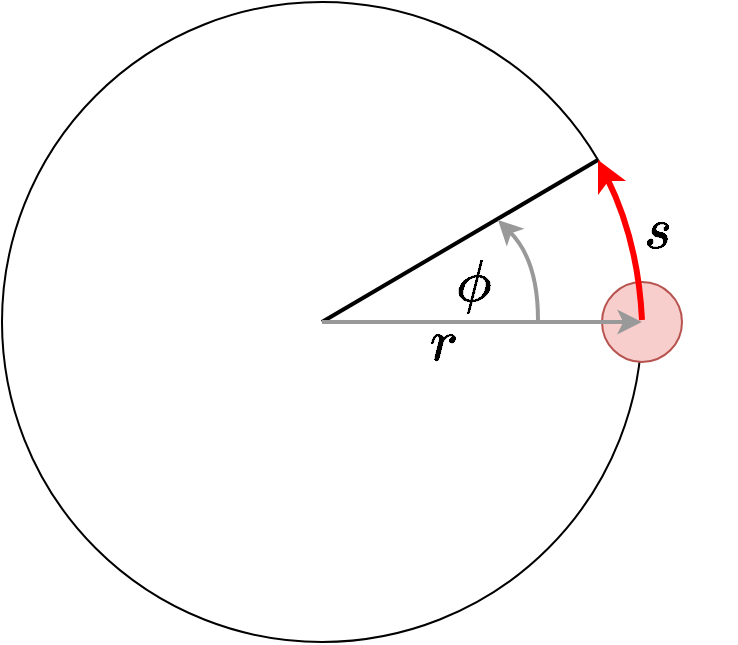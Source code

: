<mxfile version="17.2.4" type="device"><diagram id="vl4hmPA_81huadn6Fdek" name="Seite-1"><mxGraphModel dx="1018" dy="679" grid="1" gridSize="10" guides="1" tooltips="1" connect="1" arrows="1" fold="1" page="1" pageScale="1" pageWidth="827" pageHeight="1169" math="1" shadow="0"><root><mxCell id="0"/><mxCell id="1" parent="0"/><mxCell id="uFoPHNvz0BiyhUC6o0-7-1" value="" style="ellipse;whiteSpace=wrap;html=1;aspect=fixed;fillColor=none;" vertex="1" parent="1"><mxGeometry x="240" y="200" width="320" height="320" as="geometry"/></mxCell><mxCell id="uFoPHNvz0BiyhUC6o0-7-2" value="" style="ellipse;whiteSpace=wrap;html=1;aspect=fixed;fillColor=#f8cecc;strokeColor=#b85450;" vertex="1" parent="1"><mxGeometry x="540" y="340" width="40" height="40" as="geometry"/></mxCell><mxCell id="uFoPHNvz0BiyhUC6o0-7-3" value="" style="endArrow=none;html=1;rounded=0;strokeWidth=2;" edge="1" parent="1" target="uFoPHNvz0BiyhUC6o0-7-2"><mxGeometry width="50" height="50" relative="1" as="geometry"><mxPoint x="400" y="360" as="sourcePoint"/><mxPoint x="440" y="320" as="targetPoint"/></mxGeometry></mxCell><mxCell id="uFoPHNvz0BiyhUC6o0-7-7" value="&lt;font style=&quot;font-size: 25px&quot;&gt;$$r$$&lt;/font&gt;" style="text;html=1;resizable=0;autosize=1;align=center;verticalAlign=middle;points=[];fillColor=none;strokeColor=none;rounded=0;" vertex="1" parent="1"><mxGeometry x="420" y="360" width="80" height="20" as="geometry"/></mxCell><mxCell id="uFoPHNvz0BiyhUC6o0-7-8" value="" style="endArrow=none;html=1;rounded=0;fontSize=25;strokeColor=#000000;strokeWidth=2;entryX=0.931;entryY=0.247;entryDx=0;entryDy=0;entryPerimeter=0;" edge="1" parent="1" target="uFoPHNvz0BiyhUC6o0-7-1"><mxGeometry width="50" height="50" relative="1" as="geometry"><mxPoint x="400" y="360" as="sourcePoint"/><mxPoint x="440" y="320" as="targetPoint"/></mxGeometry></mxCell><mxCell id="uFoPHNvz0BiyhUC6o0-7-9" value="" style="endArrow=classic;html=1;fontSize=25;strokeColor=#999999;strokeWidth=2;curved=1;startArrow=none;startFill=0;endFill=1;" edge="1" parent="1"><mxGeometry width="50" height="50" relative="1" as="geometry"><mxPoint x="508" y="359" as="sourcePoint"/><mxPoint x="488" y="309" as="targetPoint"/><Array as="points"><mxPoint x="508" y="329"/></Array></mxGeometry></mxCell><mxCell id="uFoPHNvz0BiyhUC6o0-7-10" value="&lt;font style=&quot;font-size: 25px&quot;&gt;$$\phi$$&lt;/font&gt;" style="text;html=1;resizable=0;autosize=1;align=center;verticalAlign=middle;points=[];fillColor=none;strokeColor=none;rounded=0;" vertex="1" parent="1"><mxGeometry x="420" y="330" width="110" height="20" as="geometry"/></mxCell><mxCell id="uFoPHNvz0BiyhUC6o0-7-11" value="" style="endArrow=classic;html=1;fontSize=25;strokeColor=#999999;strokeWidth=2;curved=1;entryX=0.5;entryY=0.5;entryDx=0;entryDy=0;entryPerimeter=0;" edge="1" parent="1" target="uFoPHNvz0BiyhUC6o0-7-2"><mxGeometry width="50" height="50" relative="1" as="geometry"><mxPoint x="400" y="360" as="sourcePoint"/><mxPoint x="440" y="320" as="targetPoint"/></mxGeometry></mxCell><mxCell id="uFoPHNvz0BiyhUC6o0-7-18" value="" style="endArrow=classic;html=1;fontSize=25;strokeColor=#000000;strokeWidth=2;curved=1;" edge="1" parent="1" source="uFoPHNvz0BiyhUC6o0-7-2" target="uFoPHNvz0BiyhUC6o0-7-1"><mxGeometry width="50" height="50" relative="1" as="geometry"><mxPoint x="390" y="370" as="sourcePoint"/><mxPoint x="440" y="320" as="targetPoint"/></mxGeometry></mxCell><mxCell id="uFoPHNvz0BiyhUC6o0-7-24" value="" style="endArrow=classic;html=1;fontSize=25;strokeColor=#FF0000;strokeWidth=3;curved=1;" edge="1" parent="1"><mxGeometry width="50" height="50" relative="1" as="geometry"><mxPoint x="560" y="359" as="sourcePoint"/><mxPoint x="538" y="279" as="targetPoint"/><Array as="points"><mxPoint x="558" y="319"/></Array></mxGeometry></mxCell><mxCell id="uFoPHNvz0BiyhUC6o0-7-25" value="&lt;font style=&quot;font-size: 25px&quot;&gt;$$s$$&lt;/font&gt;" style="text;html=1;resizable=0;autosize=1;align=center;verticalAlign=middle;points=[];fillColor=none;strokeColor=none;rounded=0;" vertex="1" parent="1"><mxGeometry x="527" y="304" width="80" height="20" as="geometry"/></mxCell></root></mxGraphModel></diagram></mxfile>